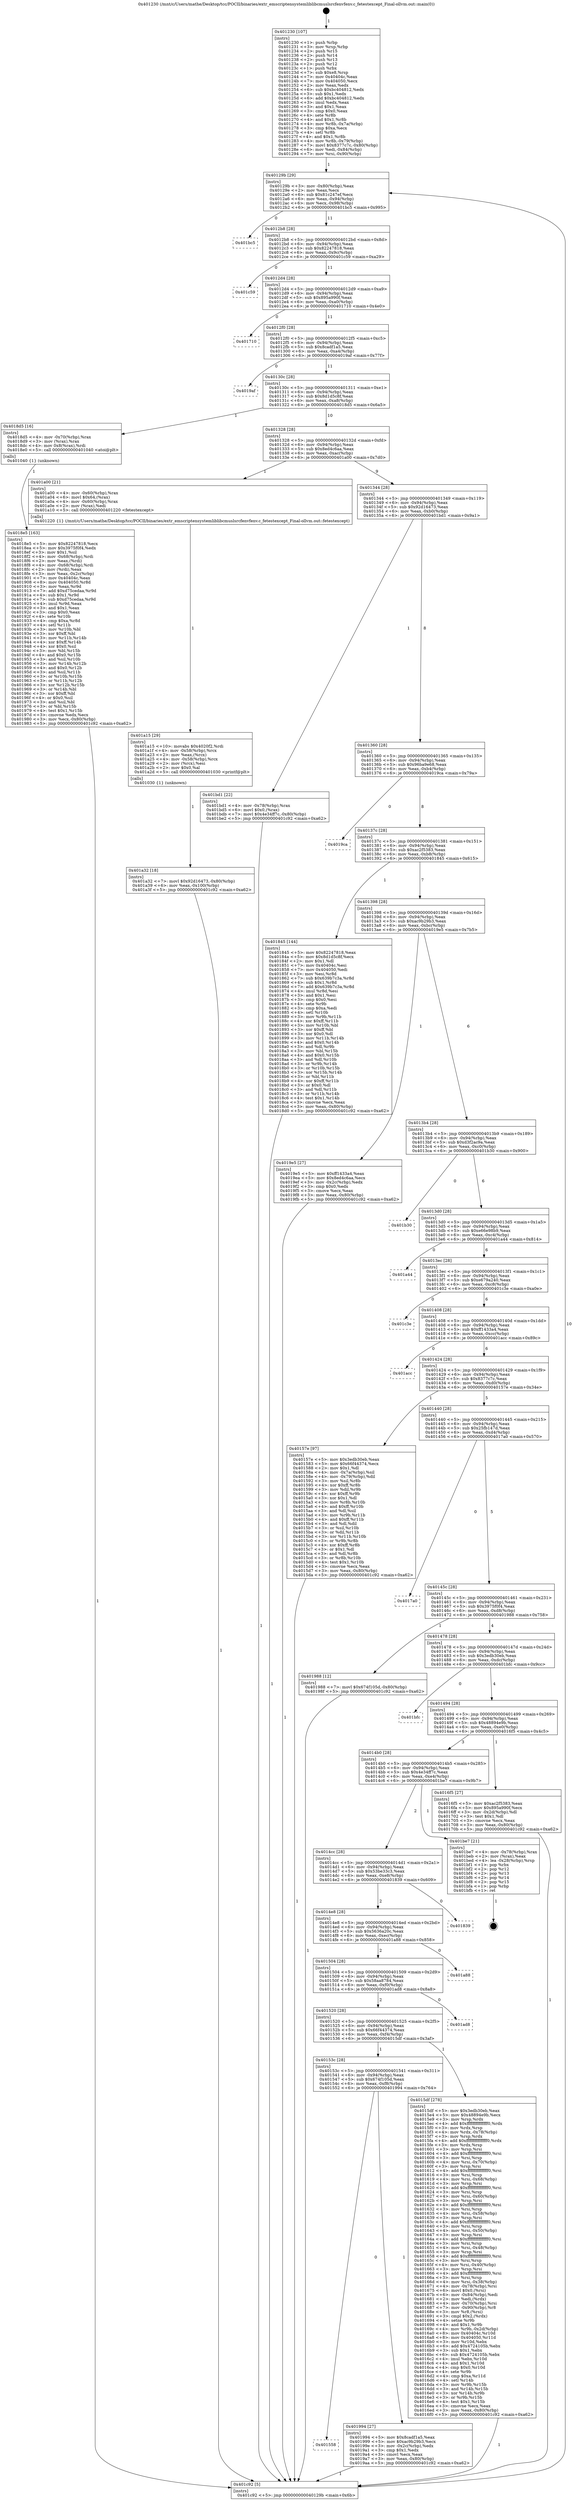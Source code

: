 digraph "0x401230" {
  label = "0x401230 (/mnt/c/Users/mathe/Desktop/tcc/POCII/binaries/extr_emscriptensystemliblibcmuslsrcfenvfenv.c_fetestexcept_Final-ollvm.out::main(0))"
  labelloc = "t"
  node[shape=record]

  Entry [label="",width=0.3,height=0.3,shape=circle,fillcolor=black,style=filled]
  "0x40129b" [label="{
     0x40129b [29]\l
     | [instrs]\l
     &nbsp;&nbsp;0x40129b \<+3\>: mov -0x80(%rbp),%eax\l
     &nbsp;&nbsp;0x40129e \<+2\>: mov %eax,%ecx\l
     &nbsp;&nbsp;0x4012a0 \<+6\>: sub $0x81c247ef,%ecx\l
     &nbsp;&nbsp;0x4012a6 \<+6\>: mov %eax,-0x94(%rbp)\l
     &nbsp;&nbsp;0x4012ac \<+6\>: mov %ecx,-0x98(%rbp)\l
     &nbsp;&nbsp;0x4012b2 \<+6\>: je 0000000000401bc5 \<main+0x995\>\l
  }"]
  "0x401bc5" [label="{
     0x401bc5\l
  }", style=dashed]
  "0x4012b8" [label="{
     0x4012b8 [28]\l
     | [instrs]\l
     &nbsp;&nbsp;0x4012b8 \<+5\>: jmp 00000000004012bd \<main+0x8d\>\l
     &nbsp;&nbsp;0x4012bd \<+6\>: mov -0x94(%rbp),%eax\l
     &nbsp;&nbsp;0x4012c3 \<+5\>: sub $0x82247818,%eax\l
     &nbsp;&nbsp;0x4012c8 \<+6\>: mov %eax,-0x9c(%rbp)\l
     &nbsp;&nbsp;0x4012ce \<+6\>: je 0000000000401c59 \<main+0xa29\>\l
  }"]
  Exit [label="",width=0.3,height=0.3,shape=circle,fillcolor=black,style=filled,peripheries=2]
  "0x401c59" [label="{
     0x401c59\l
  }", style=dashed]
  "0x4012d4" [label="{
     0x4012d4 [28]\l
     | [instrs]\l
     &nbsp;&nbsp;0x4012d4 \<+5\>: jmp 00000000004012d9 \<main+0xa9\>\l
     &nbsp;&nbsp;0x4012d9 \<+6\>: mov -0x94(%rbp),%eax\l
     &nbsp;&nbsp;0x4012df \<+5\>: sub $0x895a990f,%eax\l
     &nbsp;&nbsp;0x4012e4 \<+6\>: mov %eax,-0xa0(%rbp)\l
     &nbsp;&nbsp;0x4012ea \<+6\>: je 0000000000401710 \<main+0x4e0\>\l
  }"]
  "0x401a32" [label="{
     0x401a32 [18]\l
     | [instrs]\l
     &nbsp;&nbsp;0x401a32 \<+7\>: movl $0x92d16473,-0x80(%rbp)\l
     &nbsp;&nbsp;0x401a39 \<+6\>: mov %eax,-0x100(%rbp)\l
     &nbsp;&nbsp;0x401a3f \<+5\>: jmp 0000000000401c92 \<main+0xa62\>\l
  }"]
  "0x401710" [label="{
     0x401710\l
  }", style=dashed]
  "0x4012f0" [label="{
     0x4012f0 [28]\l
     | [instrs]\l
     &nbsp;&nbsp;0x4012f0 \<+5\>: jmp 00000000004012f5 \<main+0xc5\>\l
     &nbsp;&nbsp;0x4012f5 \<+6\>: mov -0x94(%rbp),%eax\l
     &nbsp;&nbsp;0x4012fb \<+5\>: sub $0x8cadf1a5,%eax\l
     &nbsp;&nbsp;0x401300 \<+6\>: mov %eax,-0xa4(%rbp)\l
     &nbsp;&nbsp;0x401306 \<+6\>: je 00000000004019af \<main+0x77f\>\l
  }"]
  "0x401a15" [label="{
     0x401a15 [29]\l
     | [instrs]\l
     &nbsp;&nbsp;0x401a15 \<+10\>: movabs $0x4020f2,%rdi\l
     &nbsp;&nbsp;0x401a1f \<+4\>: mov -0x58(%rbp),%rcx\l
     &nbsp;&nbsp;0x401a23 \<+2\>: mov %eax,(%rcx)\l
     &nbsp;&nbsp;0x401a25 \<+4\>: mov -0x58(%rbp),%rcx\l
     &nbsp;&nbsp;0x401a29 \<+2\>: mov (%rcx),%esi\l
     &nbsp;&nbsp;0x401a2b \<+2\>: mov $0x0,%al\l
     &nbsp;&nbsp;0x401a2d \<+5\>: call 0000000000401030 \<printf@plt\>\l
     | [calls]\l
     &nbsp;&nbsp;0x401030 \{1\} (unknown)\l
  }"]
  "0x4019af" [label="{
     0x4019af\l
  }", style=dashed]
  "0x40130c" [label="{
     0x40130c [28]\l
     | [instrs]\l
     &nbsp;&nbsp;0x40130c \<+5\>: jmp 0000000000401311 \<main+0xe1\>\l
     &nbsp;&nbsp;0x401311 \<+6\>: mov -0x94(%rbp),%eax\l
     &nbsp;&nbsp;0x401317 \<+5\>: sub $0x8d1d5c8f,%eax\l
     &nbsp;&nbsp;0x40131c \<+6\>: mov %eax,-0xa8(%rbp)\l
     &nbsp;&nbsp;0x401322 \<+6\>: je 00000000004018d5 \<main+0x6a5\>\l
  }"]
  "0x401558" [label="{
     0x401558\l
  }", style=dashed]
  "0x4018d5" [label="{
     0x4018d5 [16]\l
     | [instrs]\l
     &nbsp;&nbsp;0x4018d5 \<+4\>: mov -0x70(%rbp),%rax\l
     &nbsp;&nbsp;0x4018d9 \<+3\>: mov (%rax),%rax\l
     &nbsp;&nbsp;0x4018dc \<+4\>: mov 0x8(%rax),%rdi\l
     &nbsp;&nbsp;0x4018e0 \<+5\>: call 0000000000401040 \<atoi@plt\>\l
     | [calls]\l
     &nbsp;&nbsp;0x401040 \{1\} (unknown)\l
  }"]
  "0x401328" [label="{
     0x401328 [28]\l
     | [instrs]\l
     &nbsp;&nbsp;0x401328 \<+5\>: jmp 000000000040132d \<main+0xfd\>\l
     &nbsp;&nbsp;0x40132d \<+6\>: mov -0x94(%rbp),%eax\l
     &nbsp;&nbsp;0x401333 \<+5\>: sub $0x8ed4c6aa,%eax\l
     &nbsp;&nbsp;0x401338 \<+6\>: mov %eax,-0xac(%rbp)\l
     &nbsp;&nbsp;0x40133e \<+6\>: je 0000000000401a00 \<main+0x7d0\>\l
  }"]
  "0x401994" [label="{
     0x401994 [27]\l
     | [instrs]\l
     &nbsp;&nbsp;0x401994 \<+5\>: mov $0x8cadf1a5,%eax\l
     &nbsp;&nbsp;0x401999 \<+5\>: mov $0xac9b29b3,%ecx\l
     &nbsp;&nbsp;0x40199e \<+3\>: mov -0x2c(%rbp),%edx\l
     &nbsp;&nbsp;0x4019a1 \<+3\>: cmp $0x1,%edx\l
     &nbsp;&nbsp;0x4019a4 \<+3\>: cmovl %ecx,%eax\l
     &nbsp;&nbsp;0x4019a7 \<+3\>: mov %eax,-0x80(%rbp)\l
     &nbsp;&nbsp;0x4019aa \<+5\>: jmp 0000000000401c92 \<main+0xa62\>\l
  }"]
  "0x401a00" [label="{
     0x401a00 [21]\l
     | [instrs]\l
     &nbsp;&nbsp;0x401a00 \<+4\>: mov -0x60(%rbp),%rax\l
     &nbsp;&nbsp;0x401a04 \<+6\>: movl $0x64,(%rax)\l
     &nbsp;&nbsp;0x401a0a \<+4\>: mov -0x60(%rbp),%rax\l
     &nbsp;&nbsp;0x401a0e \<+2\>: mov (%rax),%edi\l
     &nbsp;&nbsp;0x401a10 \<+5\>: call 0000000000401220 \<fetestexcept\>\l
     | [calls]\l
     &nbsp;&nbsp;0x401220 \{1\} (/mnt/c/Users/mathe/Desktop/tcc/POCII/binaries/extr_emscriptensystemliblibcmuslsrcfenvfenv.c_fetestexcept_Final-ollvm.out::fetestexcept)\l
  }"]
  "0x401344" [label="{
     0x401344 [28]\l
     | [instrs]\l
     &nbsp;&nbsp;0x401344 \<+5\>: jmp 0000000000401349 \<main+0x119\>\l
     &nbsp;&nbsp;0x401349 \<+6\>: mov -0x94(%rbp),%eax\l
     &nbsp;&nbsp;0x40134f \<+5\>: sub $0x92d16473,%eax\l
     &nbsp;&nbsp;0x401354 \<+6\>: mov %eax,-0xb0(%rbp)\l
     &nbsp;&nbsp;0x40135a \<+6\>: je 0000000000401bd1 \<main+0x9a1\>\l
  }"]
  "0x4018e5" [label="{
     0x4018e5 [163]\l
     | [instrs]\l
     &nbsp;&nbsp;0x4018e5 \<+5\>: mov $0x82247818,%ecx\l
     &nbsp;&nbsp;0x4018ea \<+5\>: mov $0x3975f0f4,%edx\l
     &nbsp;&nbsp;0x4018ef \<+3\>: mov $0x1,%sil\l
     &nbsp;&nbsp;0x4018f2 \<+4\>: mov -0x68(%rbp),%rdi\l
     &nbsp;&nbsp;0x4018f6 \<+2\>: mov %eax,(%rdi)\l
     &nbsp;&nbsp;0x4018f8 \<+4\>: mov -0x68(%rbp),%rdi\l
     &nbsp;&nbsp;0x4018fc \<+2\>: mov (%rdi),%eax\l
     &nbsp;&nbsp;0x4018fe \<+3\>: mov %eax,-0x2c(%rbp)\l
     &nbsp;&nbsp;0x401901 \<+7\>: mov 0x40404c,%eax\l
     &nbsp;&nbsp;0x401908 \<+8\>: mov 0x404050,%r8d\l
     &nbsp;&nbsp;0x401910 \<+3\>: mov %eax,%r9d\l
     &nbsp;&nbsp;0x401913 \<+7\>: add $0xd75cedaa,%r9d\l
     &nbsp;&nbsp;0x40191a \<+4\>: sub $0x1,%r9d\l
     &nbsp;&nbsp;0x40191e \<+7\>: sub $0xd75cedaa,%r9d\l
     &nbsp;&nbsp;0x401925 \<+4\>: imul %r9d,%eax\l
     &nbsp;&nbsp;0x401929 \<+3\>: and $0x1,%eax\l
     &nbsp;&nbsp;0x40192c \<+3\>: cmp $0x0,%eax\l
     &nbsp;&nbsp;0x40192f \<+4\>: sete %r10b\l
     &nbsp;&nbsp;0x401933 \<+4\>: cmp $0xa,%r8d\l
     &nbsp;&nbsp;0x401937 \<+4\>: setl %r11b\l
     &nbsp;&nbsp;0x40193b \<+3\>: mov %r10b,%bl\l
     &nbsp;&nbsp;0x40193e \<+3\>: xor $0xff,%bl\l
     &nbsp;&nbsp;0x401941 \<+3\>: mov %r11b,%r14b\l
     &nbsp;&nbsp;0x401944 \<+4\>: xor $0xff,%r14b\l
     &nbsp;&nbsp;0x401948 \<+4\>: xor $0x0,%sil\l
     &nbsp;&nbsp;0x40194c \<+3\>: mov %bl,%r15b\l
     &nbsp;&nbsp;0x40194f \<+4\>: and $0x0,%r15b\l
     &nbsp;&nbsp;0x401953 \<+3\>: and %sil,%r10b\l
     &nbsp;&nbsp;0x401956 \<+3\>: mov %r14b,%r12b\l
     &nbsp;&nbsp;0x401959 \<+4\>: and $0x0,%r12b\l
     &nbsp;&nbsp;0x40195d \<+3\>: and %sil,%r11b\l
     &nbsp;&nbsp;0x401960 \<+3\>: or %r10b,%r15b\l
     &nbsp;&nbsp;0x401963 \<+3\>: or %r11b,%r12b\l
     &nbsp;&nbsp;0x401966 \<+3\>: xor %r12b,%r15b\l
     &nbsp;&nbsp;0x401969 \<+3\>: or %r14b,%bl\l
     &nbsp;&nbsp;0x40196c \<+3\>: xor $0xff,%bl\l
     &nbsp;&nbsp;0x40196f \<+4\>: or $0x0,%sil\l
     &nbsp;&nbsp;0x401973 \<+3\>: and %sil,%bl\l
     &nbsp;&nbsp;0x401976 \<+3\>: or %bl,%r15b\l
     &nbsp;&nbsp;0x401979 \<+4\>: test $0x1,%r15b\l
     &nbsp;&nbsp;0x40197d \<+3\>: cmovne %edx,%ecx\l
     &nbsp;&nbsp;0x401980 \<+3\>: mov %ecx,-0x80(%rbp)\l
     &nbsp;&nbsp;0x401983 \<+5\>: jmp 0000000000401c92 \<main+0xa62\>\l
  }"]
  "0x401bd1" [label="{
     0x401bd1 [22]\l
     | [instrs]\l
     &nbsp;&nbsp;0x401bd1 \<+4\>: mov -0x78(%rbp),%rax\l
     &nbsp;&nbsp;0x401bd5 \<+6\>: movl $0x0,(%rax)\l
     &nbsp;&nbsp;0x401bdb \<+7\>: movl $0x4e34ff7c,-0x80(%rbp)\l
     &nbsp;&nbsp;0x401be2 \<+5\>: jmp 0000000000401c92 \<main+0xa62\>\l
  }"]
  "0x401360" [label="{
     0x401360 [28]\l
     | [instrs]\l
     &nbsp;&nbsp;0x401360 \<+5\>: jmp 0000000000401365 \<main+0x135\>\l
     &nbsp;&nbsp;0x401365 \<+6\>: mov -0x94(%rbp),%eax\l
     &nbsp;&nbsp;0x40136b \<+5\>: sub $0x96ba9e68,%eax\l
     &nbsp;&nbsp;0x401370 \<+6\>: mov %eax,-0xb4(%rbp)\l
     &nbsp;&nbsp;0x401376 \<+6\>: je 00000000004019ca \<main+0x79a\>\l
  }"]
  "0x40153c" [label="{
     0x40153c [28]\l
     | [instrs]\l
     &nbsp;&nbsp;0x40153c \<+5\>: jmp 0000000000401541 \<main+0x311\>\l
     &nbsp;&nbsp;0x401541 \<+6\>: mov -0x94(%rbp),%eax\l
     &nbsp;&nbsp;0x401547 \<+5\>: sub $0x674f105d,%eax\l
     &nbsp;&nbsp;0x40154c \<+6\>: mov %eax,-0xf8(%rbp)\l
     &nbsp;&nbsp;0x401552 \<+6\>: je 0000000000401994 \<main+0x764\>\l
  }"]
  "0x4019ca" [label="{
     0x4019ca\l
  }", style=dashed]
  "0x40137c" [label="{
     0x40137c [28]\l
     | [instrs]\l
     &nbsp;&nbsp;0x40137c \<+5\>: jmp 0000000000401381 \<main+0x151\>\l
     &nbsp;&nbsp;0x401381 \<+6\>: mov -0x94(%rbp),%eax\l
     &nbsp;&nbsp;0x401387 \<+5\>: sub $0xac2f5383,%eax\l
     &nbsp;&nbsp;0x40138c \<+6\>: mov %eax,-0xb8(%rbp)\l
     &nbsp;&nbsp;0x401392 \<+6\>: je 0000000000401845 \<main+0x615\>\l
  }"]
  "0x4015df" [label="{
     0x4015df [278]\l
     | [instrs]\l
     &nbsp;&nbsp;0x4015df \<+5\>: mov $0x3edb30eb,%eax\l
     &nbsp;&nbsp;0x4015e4 \<+5\>: mov $0x48894e9b,%ecx\l
     &nbsp;&nbsp;0x4015e9 \<+3\>: mov %rsp,%rdx\l
     &nbsp;&nbsp;0x4015ec \<+4\>: add $0xfffffffffffffff0,%rdx\l
     &nbsp;&nbsp;0x4015f0 \<+3\>: mov %rdx,%rsp\l
     &nbsp;&nbsp;0x4015f3 \<+4\>: mov %rdx,-0x78(%rbp)\l
     &nbsp;&nbsp;0x4015f7 \<+3\>: mov %rsp,%rdx\l
     &nbsp;&nbsp;0x4015fa \<+4\>: add $0xfffffffffffffff0,%rdx\l
     &nbsp;&nbsp;0x4015fe \<+3\>: mov %rdx,%rsp\l
     &nbsp;&nbsp;0x401601 \<+3\>: mov %rsp,%rsi\l
     &nbsp;&nbsp;0x401604 \<+4\>: add $0xfffffffffffffff0,%rsi\l
     &nbsp;&nbsp;0x401608 \<+3\>: mov %rsi,%rsp\l
     &nbsp;&nbsp;0x40160b \<+4\>: mov %rsi,-0x70(%rbp)\l
     &nbsp;&nbsp;0x40160f \<+3\>: mov %rsp,%rsi\l
     &nbsp;&nbsp;0x401612 \<+4\>: add $0xfffffffffffffff0,%rsi\l
     &nbsp;&nbsp;0x401616 \<+3\>: mov %rsi,%rsp\l
     &nbsp;&nbsp;0x401619 \<+4\>: mov %rsi,-0x68(%rbp)\l
     &nbsp;&nbsp;0x40161d \<+3\>: mov %rsp,%rsi\l
     &nbsp;&nbsp;0x401620 \<+4\>: add $0xfffffffffffffff0,%rsi\l
     &nbsp;&nbsp;0x401624 \<+3\>: mov %rsi,%rsp\l
     &nbsp;&nbsp;0x401627 \<+4\>: mov %rsi,-0x60(%rbp)\l
     &nbsp;&nbsp;0x40162b \<+3\>: mov %rsp,%rsi\l
     &nbsp;&nbsp;0x40162e \<+4\>: add $0xfffffffffffffff0,%rsi\l
     &nbsp;&nbsp;0x401632 \<+3\>: mov %rsi,%rsp\l
     &nbsp;&nbsp;0x401635 \<+4\>: mov %rsi,-0x58(%rbp)\l
     &nbsp;&nbsp;0x401639 \<+3\>: mov %rsp,%rsi\l
     &nbsp;&nbsp;0x40163c \<+4\>: add $0xfffffffffffffff0,%rsi\l
     &nbsp;&nbsp;0x401640 \<+3\>: mov %rsi,%rsp\l
     &nbsp;&nbsp;0x401643 \<+4\>: mov %rsi,-0x50(%rbp)\l
     &nbsp;&nbsp;0x401647 \<+3\>: mov %rsp,%rsi\l
     &nbsp;&nbsp;0x40164a \<+4\>: add $0xfffffffffffffff0,%rsi\l
     &nbsp;&nbsp;0x40164e \<+3\>: mov %rsi,%rsp\l
     &nbsp;&nbsp;0x401651 \<+4\>: mov %rsi,-0x48(%rbp)\l
     &nbsp;&nbsp;0x401655 \<+3\>: mov %rsp,%rsi\l
     &nbsp;&nbsp;0x401658 \<+4\>: add $0xfffffffffffffff0,%rsi\l
     &nbsp;&nbsp;0x40165c \<+3\>: mov %rsi,%rsp\l
     &nbsp;&nbsp;0x40165f \<+4\>: mov %rsi,-0x40(%rbp)\l
     &nbsp;&nbsp;0x401663 \<+3\>: mov %rsp,%rsi\l
     &nbsp;&nbsp;0x401666 \<+4\>: add $0xfffffffffffffff0,%rsi\l
     &nbsp;&nbsp;0x40166a \<+3\>: mov %rsi,%rsp\l
     &nbsp;&nbsp;0x40166d \<+4\>: mov %rsi,-0x38(%rbp)\l
     &nbsp;&nbsp;0x401671 \<+4\>: mov -0x78(%rbp),%rsi\l
     &nbsp;&nbsp;0x401675 \<+6\>: movl $0x0,(%rsi)\l
     &nbsp;&nbsp;0x40167b \<+6\>: mov -0x84(%rbp),%edi\l
     &nbsp;&nbsp;0x401681 \<+2\>: mov %edi,(%rdx)\l
     &nbsp;&nbsp;0x401683 \<+4\>: mov -0x70(%rbp),%rsi\l
     &nbsp;&nbsp;0x401687 \<+7\>: mov -0x90(%rbp),%r8\l
     &nbsp;&nbsp;0x40168e \<+3\>: mov %r8,(%rsi)\l
     &nbsp;&nbsp;0x401691 \<+3\>: cmpl $0x2,(%rdx)\l
     &nbsp;&nbsp;0x401694 \<+4\>: setne %r9b\l
     &nbsp;&nbsp;0x401698 \<+4\>: and $0x1,%r9b\l
     &nbsp;&nbsp;0x40169c \<+4\>: mov %r9b,-0x2d(%rbp)\l
     &nbsp;&nbsp;0x4016a0 \<+8\>: mov 0x40404c,%r10d\l
     &nbsp;&nbsp;0x4016a8 \<+8\>: mov 0x404050,%r11d\l
     &nbsp;&nbsp;0x4016b0 \<+3\>: mov %r10d,%ebx\l
     &nbsp;&nbsp;0x4016b3 \<+6\>: add $0x4724105b,%ebx\l
     &nbsp;&nbsp;0x4016b9 \<+3\>: sub $0x1,%ebx\l
     &nbsp;&nbsp;0x4016bc \<+6\>: sub $0x4724105b,%ebx\l
     &nbsp;&nbsp;0x4016c2 \<+4\>: imul %ebx,%r10d\l
     &nbsp;&nbsp;0x4016c6 \<+4\>: and $0x1,%r10d\l
     &nbsp;&nbsp;0x4016ca \<+4\>: cmp $0x0,%r10d\l
     &nbsp;&nbsp;0x4016ce \<+4\>: sete %r9b\l
     &nbsp;&nbsp;0x4016d2 \<+4\>: cmp $0xa,%r11d\l
     &nbsp;&nbsp;0x4016d6 \<+4\>: setl %r14b\l
     &nbsp;&nbsp;0x4016da \<+3\>: mov %r9b,%r15b\l
     &nbsp;&nbsp;0x4016dd \<+3\>: and %r14b,%r15b\l
     &nbsp;&nbsp;0x4016e0 \<+3\>: xor %r14b,%r9b\l
     &nbsp;&nbsp;0x4016e3 \<+3\>: or %r9b,%r15b\l
     &nbsp;&nbsp;0x4016e6 \<+4\>: test $0x1,%r15b\l
     &nbsp;&nbsp;0x4016ea \<+3\>: cmovne %ecx,%eax\l
     &nbsp;&nbsp;0x4016ed \<+3\>: mov %eax,-0x80(%rbp)\l
     &nbsp;&nbsp;0x4016f0 \<+5\>: jmp 0000000000401c92 \<main+0xa62\>\l
  }"]
  "0x401845" [label="{
     0x401845 [144]\l
     | [instrs]\l
     &nbsp;&nbsp;0x401845 \<+5\>: mov $0x82247818,%eax\l
     &nbsp;&nbsp;0x40184a \<+5\>: mov $0x8d1d5c8f,%ecx\l
     &nbsp;&nbsp;0x40184f \<+2\>: mov $0x1,%dl\l
     &nbsp;&nbsp;0x401851 \<+7\>: mov 0x40404c,%esi\l
     &nbsp;&nbsp;0x401858 \<+7\>: mov 0x404050,%edi\l
     &nbsp;&nbsp;0x40185f \<+3\>: mov %esi,%r8d\l
     &nbsp;&nbsp;0x401862 \<+7\>: sub $0x639b7c3a,%r8d\l
     &nbsp;&nbsp;0x401869 \<+4\>: sub $0x1,%r8d\l
     &nbsp;&nbsp;0x40186d \<+7\>: add $0x639b7c3a,%r8d\l
     &nbsp;&nbsp;0x401874 \<+4\>: imul %r8d,%esi\l
     &nbsp;&nbsp;0x401878 \<+3\>: and $0x1,%esi\l
     &nbsp;&nbsp;0x40187b \<+3\>: cmp $0x0,%esi\l
     &nbsp;&nbsp;0x40187e \<+4\>: sete %r9b\l
     &nbsp;&nbsp;0x401882 \<+3\>: cmp $0xa,%edi\l
     &nbsp;&nbsp;0x401885 \<+4\>: setl %r10b\l
     &nbsp;&nbsp;0x401889 \<+3\>: mov %r9b,%r11b\l
     &nbsp;&nbsp;0x40188c \<+4\>: xor $0xff,%r11b\l
     &nbsp;&nbsp;0x401890 \<+3\>: mov %r10b,%bl\l
     &nbsp;&nbsp;0x401893 \<+3\>: xor $0xff,%bl\l
     &nbsp;&nbsp;0x401896 \<+3\>: xor $0x0,%dl\l
     &nbsp;&nbsp;0x401899 \<+3\>: mov %r11b,%r14b\l
     &nbsp;&nbsp;0x40189c \<+4\>: and $0x0,%r14b\l
     &nbsp;&nbsp;0x4018a0 \<+3\>: and %dl,%r9b\l
     &nbsp;&nbsp;0x4018a3 \<+3\>: mov %bl,%r15b\l
     &nbsp;&nbsp;0x4018a6 \<+4\>: and $0x0,%r15b\l
     &nbsp;&nbsp;0x4018aa \<+3\>: and %dl,%r10b\l
     &nbsp;&nbsp;0x4018ad \<+3\>: or %r9b,%r14b\l
     &nbsp;&nbsp;0x4018b0 \<+3\>: or %r10b,%r15b\l
     &nbsp;&nbsp;0x4018b3 \<+3\>: xor %r15b,%r14b\l
     &nbsp;&nbsp;0x4018b6 \<+3\>: or %bl,%r11b\l
     &nbsp;&nbsp;0x4018b9 \<+4\>: xor $0xff,%r11b\l
     &nbsp;&nbsp;0x4018bd \<+3\>: or $0x0,%dl\l
     &nbsp;&nbsp;0x4018c0 \<+3\>: and %dl,%r11b\l
     &nbsp;&nbsp;0x4018c3 \<+3\>: or %r11b,%r14b\l
     &nbsp;&nbsp;0x4018c6 \<+4\>: test $0x1,%r14b\l
     &nbsp;&nbsp;0x4018ca \<+3\>: cmovne %ecx,%eax\l
     &nbsp;&nbsp;0x4018cd \<+3\>: mov %eax,-0x80(%rbp)\l
     &nbsp;&nbsp;0x4018d0 \<+5\>: jmp 0000000000401c92 \<main+0xa62\>\l
  }"]
  "0x401398" [label="{
     0x401398 [28]\l
     | [instrs]\l
     &nbsp;&nbsp;0x401398 \<+5\>: jmp 000000000040139d \<main+0x16d\>\l
     &nbsp;&nbsp;0x40139d \<+6\>: mov -0x94(%rbp),%eax\l
     &nbsp;&nbsp;0x4013a3 \<+5\>: sub $0xac9b29b3,%eax\l
     &nbsp;&nbsp;0x4013a8 \<+6\>: mov %eax,-0xbc(%rbp)\l
     &nbsp;&nbsp;0x4013ae \<+6\>: je 00000000004019e5 \<main+0x7b5\>\l
  }"]
  "0x401520" [label="{
     0x401520 [28]\l
     | [instrs]\l
     &nbsp;&nbsp;0x401520 \<+5\>: jmp 0000000000401525 \<main+0x2f5\>\l
     &nbsp;&nbsp;0x401525 \<+6\>: mov -0x94(%rbp),%eax\l
     &nbsp;&nbsp;0x40152b \<+5\>: sub $0x66f44374,%eax\l
     &nbsp;&nbsp;0x401530 \<+6\>: mov %eax,-0xf4(%rbp)\l
     &nbsp;&nbsp;0x401536 \<+6\>: je 00000000004015df \<main+0x3af\>\l
  }"]
  "0x4019e5" [label="{
     0x4019e5 [27]\l
     | [instrs]\l
     &nbsp;&nbsp;0x4019e5 \<+5\>: mov $0xff1433a4,%eax\l
     &nbsp;&nbsp;0x4019ea \<+5\>: mov $0x8ed4c6aa,%ecx\l
     &nbsp;&nbsp;0x4019ef \<+3\>: mov -0x2c(%rbp),%edx\l
     &nbsp;&nbsp;0x4019f2 \<+3\>: cmp $0x0,%edx\l
     &nbsp;&nbsp;0x4019f5 \<+3\>: cmove %ecx,%eax\l
     &nbsp;&nbsp;0x4019f8 \<+3\>: mov %eax,-0x80(%rbp)\l
     &nbsp;&nbsp;0x4019fb \<+5\>: jmp 0000000000401c92 \<main+0xa62\>\l
  }"]
  "0x4013b4" [label="{
     0x4013b4 [28]\l
     | [instrs]\l
     &nbsp;&nbsp;0x4013b4 \<+5\>: jmp 00000000004013b9 \<main+0x189\>\l
     &nbsp;&nbsp;0x4013b9 \<+6\>: mov -0x94(%rbp),%eax\l
     &nbsp;&nbsp;0x4013bf \<+5\>: sub $0xd3f2ac9a,%eax\l
     &nbsp;&nbsp;0x4013c4 \<+6\>: mov %eax,-0xc0(%rbp)\l
     &nbsp;&nbsp;0x4013ca \<+6\>: je 0000000000401b30 \<main+0x900\>\l
  }"]
  "0x401ad8" [label="{
     0x401ad8\l
  }", style=dashed]
  "0x401b30" [label="{
     0x401b30\l
  }", style=dashed]
  "0x4013d0" [label="{
     0x4013d0 [28]\l
     | [instrs]\l
     &nbsp;&nbsp;0x4013d0 \<+5\>: jmp 00000000004013d5 \<main+0x1a5\>\l
     &nbsp;&nbsp;0x4013d5 \<+6\>: mov -0x94(%rbp),%eax\l
     &nbsp;&nbsp;0x4013db \<+5\>: sub $0xe66e98b9,%eax\l
     &nbsp;&nbsp;0x4013e0 \<+6\>: mov %eax,-0xc4(%rbp)\l
     &nbsp;&nbsp;0x4013e6 \<+6\>: je 0000000000401a44 \<main+0x814\>\l
  }"]
  "0x401504" [label="{
     0x401504 [28]\l
     | [instrs]\l
     &nbsp;&nbsp;0x401504 \<+5\>: jmp 0000000000401509 \<main+0x2d9\>\l
     &nbsp;&nbsp;0x401509 \<+6\>: mov -0x94(%rbp),%eax\l
     &nbsp;&nbsp;0x40150f \<+5\>: sub $0x58aa8784,%eax\l
     &nbsp;&nbsp;0x401514 \<+6\>: mov %eax,-0xf0(%rbp)\l
     &nbsp;&nbsp;0x40151a \<+6\>: je 0000000000401ad8 \<main+0x8a8\>\l
  }"]
  "0x401a44" [label="{
     0x401a44\l
  }", style=dashed]
  "0x4013ec" [label="{
     0x4013ec [28]\l
     | [instrs]\l
     &nbsp;&nbsp;0x4013ec \<+5\>: jmp 00000000004013f1 \<main+0x1c1\>\l
     &nbsp;&nbsp;0x4013f1 \<+6\>: mov -0x94(%rbp),%eax\l
     &nbsp;&nbsp;0x4013f7 \<+5\>: sub $0xe679a240,%eax\l
     &nbsp;&nbsp;0x4013fc \<+6\>: mov %eax,-0xc8(%rbp)\l
     &nbsp;&nbsp;0x401402 \<+6\>: je 0000000000401c3e \<main+0xa0e\>\l
  }"]
  "0x401a88" [label="{
     0x401a88\l
  }", style=dashed]
  "0x401c3e" [label="{
     0x401c3e\l
  }", style=dashed]
  "0x401408" [label="{
     0x401408 [28]\l
     | [instrs]\l
     &nbsp;&nbsp;0x401408 \<+5\>: jmp 000000000040140d \<main+0x1dd\>\l
     &nbsp;&nbsp;0x40140d \<+6\>: mov -0x94(%rbp),%eax\l
     &nbsp;&nbsp;0x401413 \<+5\>: sub $0xff1433a4,%eax\l
     &nbsp;&nbsp;0x401418 \<+6\>: mov %eax,-0xcc(%rbp)\l
     &nbsp;&nbsp;0x40141e \<+6\>: je 0000000000401acc \<main+0x89c\>\l
  }"]
  "0x4014e8" [label="{
     0x4014e8 [28]\l
     | [instrs]\l
     &nbsp;&nbsp;0x4014e8 \<+5\>: jmp 00000000004014ed \<main+0x2bd\>\l
     &nbsp;&nbsp;0x4014ed \<+6\>: mov -0x94(%rbp),%eax\l
     &nbsp;&nbsp;0x4014f3 \<+5\>: sub $0x5636a20c,%eax\l
     &nbsp;&nbsp;0x4014f8 \<+6\>: mov %eax,-0xec(%rbp)\l
     &nbsp;&nbsp;0x4014fe \<+6\>: je 0000000000401a88 \<main+0x858\>\l
  }"]
  "0x401acc" [label="{
     0x401acc\l
  }", style=dashed]
  "0x401424" [label="{
     0x401424 [28]\l
     | [instrs]\l
     &nbsp;&nbsp;0x401424 \<+5\>: jmp 0000000000401429 \<main+0x1f9\>\l
     &nbsp;&nbsp;0x401429 \<+6\>: mov -0x94(%rbp),%eax\l
     &nbsp;&nbsp;0x40142f \<+5\>: sub $0x8377c7c,%eax\l
     &nbsp;&nbsp;0x401434 \<+6\>: mov %eax,-0xd0(%rbp)\l
     &nbsp;&nbsp;0x40143a \<+6\>: je 000000000040157e \<main+0x34e\>\l
  }"]
  "0x401839" [label="{
     0x401839\l
  }", style=dashed]
  "0x40157e" [label="{
     0x40157e [97]\l
     | [instrs]\l
     &nbsp;&nbsp;0x40157e \<+5\>: mov $0x3edb30eb,%eax\l
     &nbsp;&nbsp;0x401583 \<+5\>: mov $0x66f44374,%ecx\l
     &nbsp;&nbsp;0x401588 \<+2\>: mov $0x1,%dl\l
     &nbsp;&nbsp;0x40158a \<+4\>: mov -0x7a(%rbp),%sil\l
     &nbsp;&nbsp;0x40158e \<+4\>: mov -0x79(%rbp),%dil\l
     &nbsp;&nbsp;0x401592 \<+3\>: mov %sil,%r8b\l
     &nbsp;&nbsp;0x401595 \<+4\>: xor $0xff,%r8b\l
     &nbsp;&nbsp;0x401599 \<+3\>: mov %dil,%r9b\l
     &nbsp;&nbsp;0x40159c \<+4\>: xor $0xff,%r9b\l
     &nbsp;&nbsp;0x4015a0 \<+3\>: xor $0x1,%dl\l
     &nbsp;&nbsp;0x4015a3 \<+3\>: mov %r8b,%r10b\l
     &nbsp;&nbsp;0x4015a6 \<+4\>: and $0xff,%r10b\l
     &nbsp;&nbsp;0x4015aa \<+3\>: and %dl,%sil\l
     &nbsp;&nbsp;0x4015ad \<+3\>: mov %r9b,%r11b\l
     &nbsp;&nbsp;0x4015b0 \<+4\>: and $0xff,%r11b\l
     &nbsp;&nbsp;0x4015b4 \<+3\>: and %dl,%dil\l
     &nbsp;&nbsp;0x4015b7 \<+3\>: or %sil,%r10b\l
     &nbsp;&nbsp;0x4015ba \<+3\>: or %dil,%r11b\l
     &nbsp;&nbsp;0x4015bd \<+3\>: xor %r11b,%r10b\l
     &nbsp;&nbsp;0x4015c0 \<+3\>: or %r9b,%r8b\l
     &nbsp;&nbsp;0x4015c3 \<+4\>: xor $0xff,%r8b\l
     &nbsp;&nbsp;0x4015c7 \<+3\>: or $0x1,%dl\l
     &nbsp;&nbsp;0x4015ca \<+3\>: and %dl,%r8b\l
     &nbsp;&nbsp;0x4015cd \<+3\>: or %r8b,%r10b\l
     &nbsp;&nbsp;0x4015d0 \<+4\>: test $0x1,%r10b\l
     &nbsp;&nbsp;0x4015d4 \<+3\>: cmovne %ecx,%eax\l
     &nbsp;&nbsp;0x4015d7 \<+3\>: mov %eax,-0x80(%rbp)\l
     &nbsp;&nbsp;0x4015da \<+5\>: jmp 0000000000401c92 \<main+0xa62\>\l
  }"]
  "0x401440" [label="{
     0x401440 [28]\l
     | [instrs]\l
     &nbsp;&nbsp;0x401440 \<+5\>: jmp 0000000000401445 \<main+0x215\>\l
     &nbsp;&nbsp;0x401445 \<+6\>: mov -0x94(%rbp),%eax\l
     &nbsp;&nbsp;0x40144b \<+5\>: sub $0x25fb147d,%eax\l
     &nbsp;&nbsp;0x401450 \<+6\>: mov %eax,-0xd4(%rbp)\l
     &nbsp;&nbsp;0x401456 \<+6\>: je 00000000004017a0 \<main+0x570\>\l
  }"]
  "0x401c92" [label="{
     0x401c92 [5]\l
     | [instrs]\l
     &nbsp;&nbsp;0x401c92 \<+5\>: jmp 000000000040129b \<main+0x6b\>\l
  }"]
  "0x401230" [label="{
     0x401230 [107]\l
     | [instrs]\l
     &nbsp;&nbsp;0x401230 \<+1\>: push %rbp\l
     &nbsp;&nbsp;0x401231 \<+3\>: mov %rsp,%rbp\l
     &nbsp;&nbsp;0x401234 \<+2\>: push %r15\l
     &nbsp;&nbsp;0x401236 \<+2\>: push %r14\l
     &nbsp;&nbsp;0x401238 \<+2\>: push %r13\l
     &nbsp;&nbsp;0x40123a \<+2\>: push %r12\l
     &nbsp;&nbsp;0x40123c \<+1\>: push %rbx\l
     &nbsp;&nbsp;0x40123d \<+7\>: sub $0xe8,%rsp\l
     &nbsp;&nbsp;0x401244 \<+7\>: mov 0x40404c,%eax\l
     &nbsp;&nbsp;0x40124b \<+7\>: mov 0x404050,%ecx\l
     &nbsp;&nbsp;0x401252 \<+2\>: mov %eax,%edx\l
     &nbsp;&nbsp;0x401254 \<+6\>: sub $0xbc404812,%edx\l
     &nbsp;&nbsp;0x40125a \<+3\>: sub $0x1,%edx\l
     &nbsp;&nbsp;0x40125d \<+6\>: add $0xbc404812,%edx\l
     &nbsp;&nbsp;0x401263 \<+3\>: imul %edx,%eax\l
     &nbsp;&nbsp;0x401266 \<+3\>: and $0x1,%eax\l
     &nbsp;&nbsp;0x401269 \<+3\>: cmp $0x0,%eax\l
     &nbsp;&nbsp;0x40126c \<+4\>: sete %r8b\l
     &nbsp;&nbsp;0x401270 \<+4\>: and $0x1,%r8b\l
     &nbsp;&nbsp;0x401274 \<+4\>: mov %r8b,-0x7a(%rbp)\l
     &nbsp;&nbsp;0x401278 \<+3\>: cmp $0xa,%ecx\l
     &nbsp;&nbsp;0x40127b \<+4\>: setl %r8b\l
     &nbsp;&nbsp;0x40127f \<+4\>: and $0x1,%r8b\l
     &nbsp;&nbsp;0x401283 \<+4\>: mov %r8b,-0x79(%rbp)\l
     &nbsp;&nbsp;0x401287 \<+7\>: movl $0x8377c7c,-0x80(%rbp)\l
     &nbsp;&nbsp;0x40128e \<+6\>: mov %edi,-0x84(%rbp)\l
     &nbsp;&nbsp;0x401294 \<+7\>: mov %rsi,-0x90(%rbp)\l
  }"]
  "0x4014cc" [label="{
     0x4014cc [28]\l
     | [instrs]\l
     &nbsp;&nbsp;0x4014cc \<+5\>: jmp 00000000004014d1 \<main+0x2a1\>\l
     &nbsp;&nbsp;0x4014d1 \<+6\>: mov -0x94(%rbp),%eax\l
     &nbsp;&nbsp;0x4014d7 \<+5\>: sub $0x53be33c3,%eax\l
     &nbsp;&nbsp;0x4014dc \<+6\>: mov %eax,-0xe8(%rbp)\l
     &nbsp;&nbsp;0x4014e2 \<+6\>: je 0000000000401839 \<main+0x609\>\l
  }"]
  "0x4017a0" [label="{
     0x4017a0\l
  }", style=dashed]
  "0x40145c" [label="{
     0x40145c [28]\l
     | [instrs]\l
     &nbsp;&nbsp;0x40145c \<+5\>: jmp 0000000000401461 \<main+0x231\>\l
     &nbsp;&nbsp;0x401461 \<+6\>: mov -0x94(%rbp),%eax\l
     &nbsp;&nbsp;0x401467 \<+5\>: sub $0x3975f0f4,%eax\l
     &nbsp;&nbsp;0x40146c \<+6\>: mov %eax,-0xd8(%rbp)\l
     &nbsp;&nbsp;0x401472 \<+6\>: je 0000000000401988 \<main+0x758\>\l
  }"]
  "0x401be7" [label="{
     0x401be7 [21]\l
     | [instrs]\l
     &nbsp;&nbsp;0x401be7 \<+4\>: mov -0x78(%rbp),%rax\l
     &nbsp;&nbsp;0x401beb \<+2\>: mov (%rax),%eax\l
     &nbsp;&nbsp;0x401bed \<+4\>: lea -0x28(%rbp),%rsp\l
     &nbsp;&nbsp;0x401bf1 \<+1\>: pop %rbx\l
     &nbsp;&nbsp;0x401bf2 \<+2\>: pop %r12\l
     &nbsp;&nbsp;0x401bf4 \<+2\>: pop %r13\l
     &nbsp;&nbsp;0x401bf6 \<+2\>: pop %r14\l
     &nbsp;&nbsp;0x401bf8 \<+2\>: pop %r15\l
     &nbsp;&nbsp;0x401bfa \<+1\>: pop %rbp\l
     &nbsp;&nbsp;0x401bfb \<+1\>: ret\l
  }"]
  "0x401988" [label="{
     0x401988 [12]\l
     | [instrs]\l
     &nbsp;&nbsp;0x401988 \<+7\>: movl $0x674f105d,-0x80(%rbp)\l
     &nbsp;&nbsp;0x40198f \<+5\>: jmp 0000000000401c92 \<main+0xa62\>\l
  }"]
  "0x401478" [label="{
     0x401478 [28]\l
     | [instrs]\l
     &nbsp;&nbsp;0x401478 \<+5\>: jmp 000000000040147d \<main+0x24d\>\l
     &nbsp;&nbsp;0x40147d \<+6\>: mov -0x94(%rbp),%eax\l
     &nbsp;&nbsp;0x401483 \<+5\>: sub $0x3edb30eb,%eax\l
     &nbsp;&nbsp;0x401488 \<+6\>: mov %eax,-0xdc(%rbp)\l
     &nbsp;&nbsp;0x40148e \<+6\>: je 0000000000401bfc \<main+0x9cc\>\l
  }"]
  "0x4014b0" [label="{
     0x4014b0 [28]\l
     | [instrs]\l
     &nbsp;&nbsp;0x4014b0 \<+5\>: jmp 00000000004014b5 \<main+0x285\>\l
     &nbsp;&nbsp;0x4014b5 \<+6\>: mov -0x94(%rbp),%eax\l
     &nbsp;&nbsp;0x4014bb \<+5\>: sub $0x4e34ff7c,%eax\l
     &nbsp;&nbsp;0x4014c0 \<+6\>: mov %eax,-0xe4(%rbp)\l
     &nbsp;&nbsp;0x4014c6 \<+6\>: je 0000000000401be7 \<main+0x9b7\>\l
  }"]
  "0x401bfc" [label="{
     0x401bfc\l
  }", style=dashed]
  "0x401494" [label="{
     0x401494 [28]\l
     | [instrs]\l
     &nbsp;&nbsp;0x401494 \<+5\>: jmp 0000000000401499 \<main+0x269\>\l
     &nbsp;&nbsp;0x401499 \<+6\>: mov -0x94(%rbp),%eax\l
     &nbsp;&nbsp;0x40149f \<+5\>: sub $0x48894e9b,%eax\l
     &nbsp;&nbsp;0x4014a4 \<+6\>: mov %eax,-0xe0(%rbp)\l
     &nbsp;&nbsp;0x4014aa \<+6\>: je 00000000004016f5 \<main+0x4c5\>\l
  }"]
  "0x4016f5" [label="{
     0x4016f5 [27]\l
     | [instrs]\l
     &nbsp;&nbsp;0x4016f5 \<+5\>: mov $0xac2f5383,%eax\l
     &nbsp;&nbsp;0x4016fa \<+5\>: mov $0x895a990f,%ecx\l
     &nbsp;&nbsp;0x4016ff \<+3\>: mov -0x2d(%rbp),%dl\l
     &nbsp;&nbsp;0x401702 \<+3\>: test $0x1,%dl\l
     &nbsp;&nbsp;0x401705 \<+3\>: cmovne %ecx,%eax\l
     &nbsp;&nbsp;0x401708 \<+3\>: mov %eax,-0x80(%rbp)\l
     &nbsp;&nbsp;0x40170b \<+5\>: jmp 0000000000401c92 \<main+0xa62\>\l
  }"]
  Entry -> "0x401230" [label=" 1"]
  "0x40129b" -> "0x401bc5" [label=" 0"]
  "0x40129b" -> "0x4012b8" [label=" 11"]
  "0x401be7" -> Exit [label=" 1"]
  "0x4012b8" -> "0x401c59" [label=" 0"]
  "0x4012b8" -> "0x4012d4" [label=" 11"]
  "0x401bd1" -> "0x401c92" [label=" 1"]
  "0x4012d4" -> "0x401710" [label=" 0"]
  "0x4012d4" -> "0x4012f0" [label=" 11"]
  "0x401a32" -> "0x401c92" [label=" 1"]
  "0x4012f0" -> "0x4019af" [label=" 0"]
  "0x4012f0" -> "0x40130c" [label=" 11"]
  "0x401a15" -> "0x401a32" [label=" 1"]
  "0x40130c" -> "0x4018d5" [label=" 1"]
  "0x40130c" -> "0x401328" [label=" 10"]
  "0x401a00" -> "0x401a15" [label=" 1"]
  "0x401328" -> "0x401a00" [label=" 1"]
  "0x401328" -> "0x401344" [label=" 9"]
  "0x4019e5" -> "0x401c92" [label=" 1"]
  "0x401344" -> "0x401bd1" [label=" 1"]
  "0x401344" -> "0x401360" [label=" 8"]
  "0x40153c" -> "0x401558" [label=" 0"]
  "0x401360" -> "0x4019ca" [label=" 0"]
  "0x401360" -> "0x40137c" [label=" 8"]
  "0x401994" -> "0x401c92" [label=" 1"]
  "0x40137c" -> "0x401845" [label=" 1"]
  "0x40137c" -> "0x401398" [label=" 7"]
  "0x401988" -> "0x401c92" [label=" 1"]
  "0x401398" -> "0x4019e5" [label=" 1"]
  "0x401398" -> "0x4013b4" [label=" 6"]
  "0x4018d5" -> "0x4018e5" [label=" 1"]
  "0x4013b4" -> "0x401b30" [label=" 0"]
  "0x4013b4" -> "0x4013d0" [label=" 6"]
  "0x401845" -> "0x401c92" [label=" 1"]
  "0x4013d0" -> "0x401a44" [label=" 0"]
  "0x4013d0" -> "0x4013ec" [label=" 6"]
  "0x4015df" -> "0x401c92" [label=" 1"]
  "0x4013ec" -> "0x401c3e" [label=" 0"]
  "0x4013ec" -> "0x401408" [label=" 6"]
  "0x40153c" -> "0x401994" [label=" 1"]
  "0x401408" -> "0x401acc" [label=" 0"]
  "0x401408" -> "0x401424" [label=" 6"]
  "0x401520" -> "0x4015df" [label=" 1"]
  "0x401424" -> "0x40157e" [label=" 1"]
  "0x401424" -> "0x401440" [label=" 5"]
  "0x40157e" -> "0x401c92" [label=" 1"]
  "0x401230" -> "0x40129b" [label=" 1"]
  "0x401c92" -> "0x40129b" [label=" 10"]
  "0x4018e5" -> "0x401c92" [label=" 1"]
  "0x401440" -> "0x4017a0" [label=" 0"]
  "0x401440" -> "0x40145c" [label=" 5"]
  "0x401504" -> "0x401ad8" [label=" 0"]
  "0x40145c" -> "0x401988" [label=" 1"]
  "0x40145c" -> "0x401478" [label=" 4"]
  "0x4016f5" -> "0x401c92" [label=" 1"]
  "0x401478" -> "0x401bfc" [label=" 0"]
  "0x401478" -> "0x401494" [label=" 4"]
  "0x4014e8" -> "0x401a88" [label=" 0"]
  "0x401494" -> "0x4016f5" [label=" 1"]
  "0x401494" -> "0x4014b0" [label=" 3"]
  "0x4014e8" -> "0x401504" [label=" 2"]
  "0x4014b0" -> "0x401be7" [label=" 1"]
  "0x4014b0" -> "0x4014cc" [label=" 2"]
  "0x401504" -> "0x401520" [label=" 2"]
  "0x4014cc" -> "0x401839" [label=" 0"]
  "0x4014cc" -> "0x4014e8" [label=" 2"]
  "0x401520" -> "0x40153c" [label=" 1"]
}

